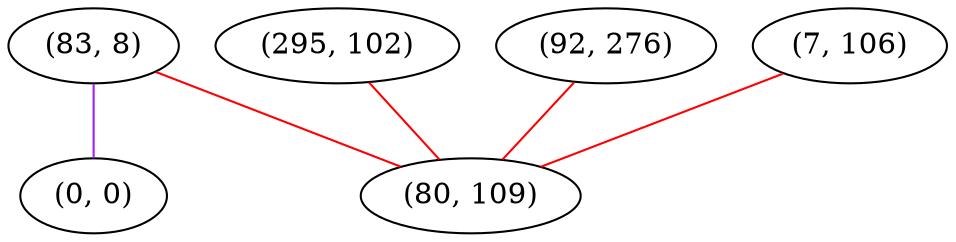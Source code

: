 graph "" {
"(83, 8)";
"(0, 0)";
"(295, 102)";
"(92, 276)";
"(7, 106)";
"(80, 109)";
"(83, 8)" -- "(0, 0)"  [color=purple, key=0, weight=4];
"(83, 8)" -- "(80, 109)"  [color=red, key=0, weight=1];
"(295, 102)" -- "(80, 109)"  [color=red, key=0, weight=1];
"(92, 276)" -- "(80, 109)"  [color=red, key=0, weight=1];
"(7, 106)" -- "(80, 109)"  [color=red, key=0, weight=1];
}
